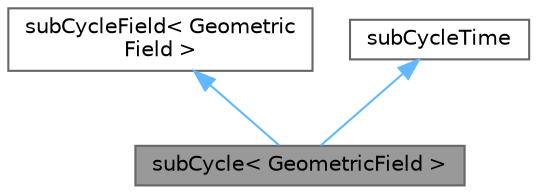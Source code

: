 digraph "subCycle&lt; GeometricField &gt;"
{
 // LATEX_PDF_SIZE
  bgcolor="transparent";
  edge [fontname=Helvetica,fontsize=10,labelfontname=Helvetica,labelfontsize=10];
  node [fontname=Helvetica,fontsize=10,shape=box,height=0.2,width=0.4];
  Node1 [id="Node000001",label="subCycle\< GeometricField \>",height=0.2,width=0.4,color="gray40", fillcolor="grey60", style="filled", fontcolor="black",tooltip="Perform a subCycleTime on a field."];
  Node2 -> Node1 [id="edge1_Node000001_Node000002",dir="back",color="steelblue1",style="solid",tooltip=" "];
  Node2 [id="Node000002",label="subCycleField\< Geometric\lField \>",height=0.2,width=0.4,color="gray40", fillcolor="white", style="filled",URL="$classFoam_1_1subCycleField.html",tooltip=" "];
  Node3 -> Node1 [id="edge2_Node000001_Node000003",dir="back",color="steelblue1",style="solid",tooltip=" "];
  Node3 [id="Node000003",label="subCycleTime",height=0.2,width=0.4,color="gray40", fillcolor="white", style="filled",URL="$classFoam_1_1subCycleTime.html",tooltip="A class for managing sub-cycling times."];
}
